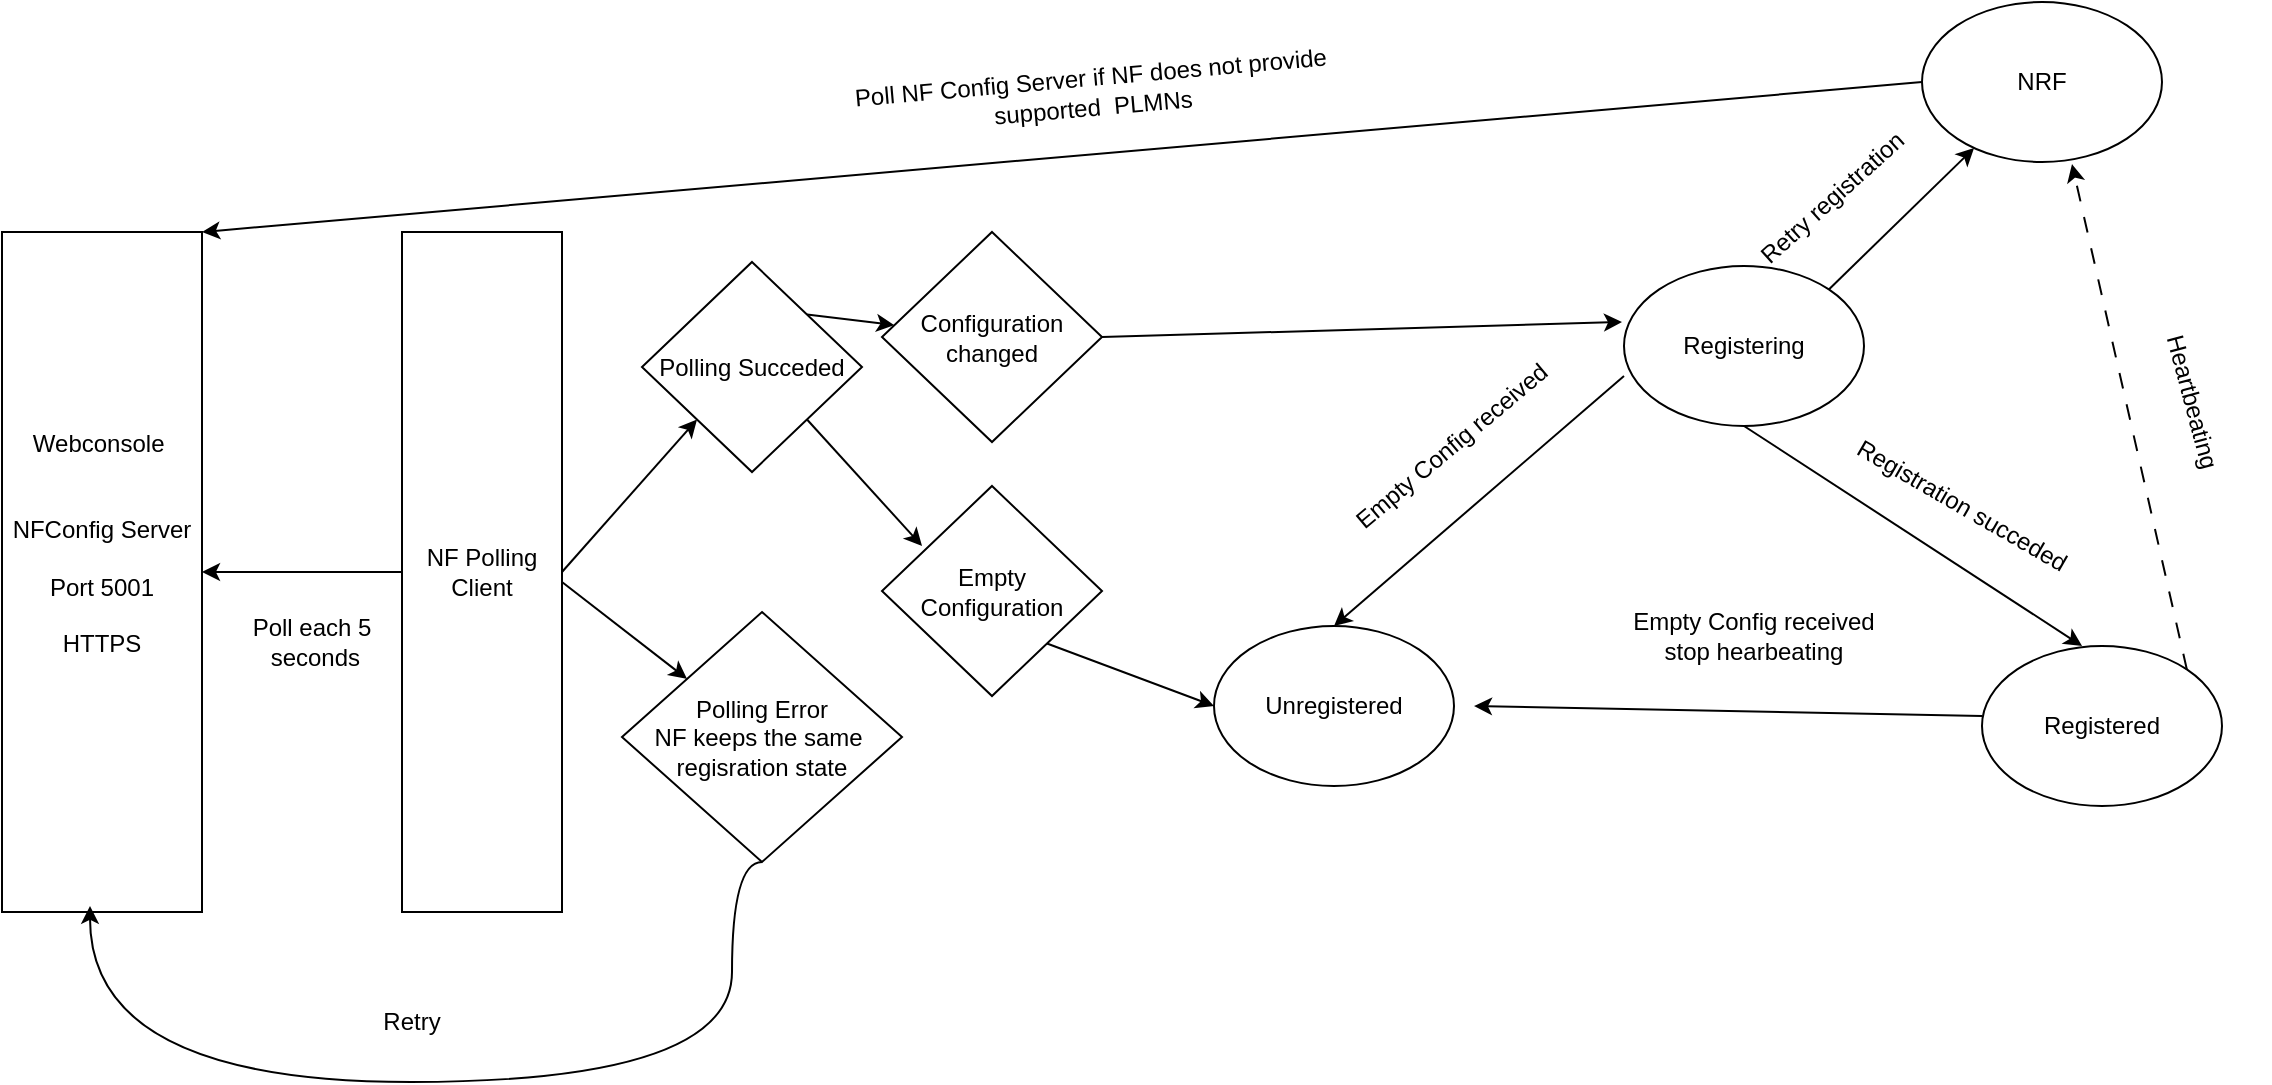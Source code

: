<mxfile version="28.0.7" pages="2">
  <diagram name="Page-1" id="r1Uy50JJPq3-bZPA-dbG">
    <mxGraphModel grid="1" page="1" gridSize="10" guides="1" tooltips="1" connect="1" arrows="1" fold="1" pageScale="1" pageWidth="1200" pageHeight="1920" math="0" shadow="0">
      <root>
        <mxCell id="0" />
        <mxCell id="1" parent="0" />
        <mxCell id="kKDSX_lHk4O5Mdoj9TMP-30" style="rounded=0;orthogonalLoop=1;jettySize=auto;html=1;exitX=1;exitY=0;exitDx=0;exitDy=0;" edge="1" parent="1" source="e3q2zp0lxhxE8VG6eWqg-1" target="e3q2zp0lxhxE8VG6eWqg-4">
          <mxGeometry relative="1" as="geometry" />
        </mxCell>
        <mxCell id="e3q2zp0lxhxE8VG6eWqg-1" value="Registering" style="ellipse;whiteSpace=wrap;html=1;fillColor=light-dark(#FFFFFF,#999900);" vertex="1" parent="1">
          <mxGeometry x="831" y="142" width="120" height="80" as="geometry" />
        </mxCell>
        <mxCell id="e3q2zp0lxhxE8VG6eWqg-2" value="Registered" style="ellipse;whiteSpace=wrap;html=1;fillColor=light-dark(#FFFFFF,#1A3300);" vertex="1" parent="1">
          <mxGeometry x="1010" y="332" width="120" height="80" as="geometry" />
        </mxCell>
        <mxCell id="e3q2zp0lxhxE8VG6eWqg-3" value="Unregistered" style="ellipse;whiteSpace=wrap;html=1;fillColor=light-dark(#FFFFFF,#CC0000);" vertex="1" parent="1">
          <mxGeometry x="626" y="322" width="120" height="80" as="geometry" />
        </mxCell>
        <mxCell id="djzzf3m3BpnT8BFa3xrz-1" style="edgeStyle=none;rounded=0;orthogonalLoop=1;jettySize=auto;html=1;exitX=0;exitY=0.5;exitDx=0;exitDy=0;entryX=1;entryY=0;entryDx=0;entryDy=0;" edge="1" parent="1" source="e3q2zp0lxhxE8VG6eWqg-4" target="kKDSX_lHk4O5Mdoj9TMP-1">
          <mxGeometry relative="1" as="geometry">
            <Array as="points" />
          </mxGeometry>
        </mxCell>
        <mxCell id="e3q2zp0lxhxE8VG6eWqg-4" value="NRF" style="ellipse;whiteSpace=wrap;html=1;fillColor=light-dark(#FFFFFF,#000033);" vertex="1" parent="1">
          <mxGeometry x="980" y="10" width="120" height="80" as="geometry" />
        </mxCell>
        <mxCell id="e3q2zp0lxhxE8VG6eWqg-15" value="" style="endArrow=classic;html=1;rounded=0;exitX=0;exitY=0.688;exitDx=0;exitDy=0;exitPerimeter=0;entryX=0.5;entryY=0;entryDx=0;entryDy=0;" edge="1" parent="1" source="e3q2zp0lxhxE8VG6eWqg-1" target="e3q2zp0lxhxE8VG6eWqg-3">
          <mxGeometry width="50" height="50" relative="1" as="geometry">
            <mxPoint x="826" y="192" as="sourcePoint" />
            <mxPoint x="616" y="322" as="targetPoint" />
          </mxGeometry>
        </mxCell>
        <mxCell id="e3q2zp0lxhxE8VG6eWqg-16" value="Empty Config received" style="text;strokeColor=none;align=center;fillColor=none;html=1;verticalAlign=middle;whiteSpace=wrap;rounded=0;rotation=-40;" vertex="1" parent="1">
          <mxGeometry x="670" y="212" width="150" height="40" as="geometry" />
        </mxCell>
        <mxCell id="e3q2zp0lxhxE8VG6eWqg-17" value="" style="endArrow=classic;html=1;rounded=0;entryX=0.417;entryY=0;entryDx=0;entryDy=0;entryPerimeter=0;exitX=0.5;exitY=1;exitDx=0;exitDy=0;" edge="1" parent="1" source="e3q2zp0lxhxE8VG6eWqg-1" target="e3q2zp0lxhxE8VG6eWqg-2">
          <mxGeometry width="50" height="50" relative="1" as="geometry">
            <mxPoint x="900" y="227" as="sourcePoint" />
            <mxPoint x="776" y="367" as="targetPoint" />
            <Array as="points" />
          </mxGeometry>
        </mxCell>
        <mxCell id="e3q2zp0lxhxE8VG6eWqg-18" value="Registration succeded" style="text;strokeColor=none;align=center;fillColor=none;html=1;verticalAlign=middle;whiteSpace=wrap;rounded=0;rotation=30;" vertex="1" parent="1">
          <mxGeometry x="920" y="227" width="160" height="70" as="geometry" />
        </mxCell>
        <mxCell id="e3q2zp0lxhxE8VG6eWqg-25" value="" style="endArrow=classic;html=1;rounded=0;" edge="1" parent="1">
          <mxGeometry width="50" height="50" relative="1" as="geometry">
            <mxPoint x="1010" y="367" as="sourcePoint" />
            <mxPoint x="756" y="362" as="targetPoint" />
          </mxGeometry>
        </mxCell>
        <mxCell id="e3q2zp0lxhxE8VG6eWqg-26" value="Empty Config received&lt;br&gt;stop hearbeating" style="text;strokeColor=none;align=center;fillColor=none;html=1;verticalAlign=middle;whiteSpace=wrap;rounded=0;rotation=0;" vertex="1" parent="1">
          <mxGeometry x="821.129" y="307.0" width="150" height="40" as="geometry" />
        </mxCell>
        <mxCell id="kKDSX_lHk4O5Mdoj9TMP-1" value="&lt;div&gt;Webconsole&amp;nbsp;&lt;/div&gt;&lt;div&gt;&lt;br&gt;&lt;/div&gt;&lt;div&gt;&lt;br&gt;&lt;/div&gt;&lt;div&gt;NFConfig Server&lt;/div&gt;&lt;div&gt;&lt;br&gt;&lt;/div&gt;&lt;div&gt;Port 5001&lt;/div&gt;&lt;div&gt;&lt;br&gt;&lt;/div&gt;&lt;div&gt;HTTPS&lt;/div&gt;&lt;div&gt;&lt;br&gt;&lt;/div&gt;&lt;div&gt;&lt;br&gt;&lt;/div&gt;" style="whiteSpace=wrap;html=1;fillColor=light-dark(#FFFFFF,#994C00);" vertex="1" parent="1">
          <mxGeometry x="20" y="125" width="100" height="340" as="geometry" />
        </mxCell>
        <mxCell id="kKDSX_lHk4O5Mdoj9TMP-3" style="edgeStyle=orthogonalEdgeStyle;rounded=0;orthogonalLoop=1;jettySize=auto;html=1;exitX=0;exitY=0.5;exitDx=0;exitDy=0;entryX=1;entryY=0.5;entryDx=0;entryDy=0;" edge="1" parent="1" source="kKDSX_lHk4O5Mdoj9TMP-2" target="kKDSX_lHk4O5Mdoj9TMP-1">
          <mxGeometry relative="1" as="geometry" />
        </mxCell>
        <mxCell id="kKDSX_lHk4O5Mdoj9TMP-11" style="rounded=0;orthogonalLoop=1;jettySize=auto;html=1;exitX=1;exitY=0.5;exitDx=0;exitDy=0;entryX=0;entryY=1;entryDx=0;entryDy=0;" edge="1" parent="1" source="kKDSX_lHk4O5Mdoj9TMP-2" target="kKDSX_lHk4O5Mdoj9TMP-10">
          <mxGeometry relative="1" as="geometry" />
        </mxCell>
        <mxCell id="kKDSX_lHk4O5Mdoj9TMP-2" value="&lt;div&gt;NF Polling&lt;/div&gt;&lt;div&gt;Client&lt;/div&gt;" style="whiteSpace=wrap;html=1;fillColor=light-dark(#FFFFFF,#007FFF);" vertex="1" parent="1">
          <mxGeometry x="220" y="125" width="80" height="340" as="geometry" />
        </mxCell>
        <mxCell id="kKDSX_lHk4O5Mdoj9TMP-4" value="&lt;div&gt;Poll each 5&lt;/div&gt;&lt;div&gt;&amp;nbsp;seconds&lt;/div&gt;" style="text;strokeColor=none;align=center;fillColor=none;html=1;verticalAlign=middle;whiteSpace=wrap;rounded=0;rotation=0;" vertex="1" parent="1">
          <mxGeometry x="100" y="310" width="150" height="40" as="geometry" />
        </mxCell>
        <mxCell id="kKDSX_lHk4O5Mdoj9TMP-27" style="rounded=0;orthogonalLoop=1;jettySize=auto;html=1;exitX=1;exitY=0.5;exitDx=0;exitDy=0;" edge="1" parent="1" source="kKDSX_lHk4O5Mdoj9TMP-5">
          <mxGeometry relative="1" as="geometry">
            <mxPoint x="830" y="170" as="targetPoint" />
          </mxGeometry>
        </mxCell>
        <mxCell id="kKDSX_lHk4O5Mdoj9TMP-5" value="Configuration changed" style="rhombus;whiteSpace=wrap;html=1;fillColor=light-dark(#FFFFFF,#666600);" vertex="1" parent="1">
          <mxGeometry x="460" y="125" width="110" height="105" as="geometry" />
        </mxCell>
        <mxCell id="kKDSX_lHk4O5Mdoj9TMP-6" value="Empty Configuration" style="rhombus;whiteSpace=wrap;html=1;fillColor=light-dark(#FFFFFF,#FFB570);" vertex="1" parent="1">
          <mxGeometry x="460" y="252" width="110" height="105" as="geometry" />
        </mxCell>
        <mxCell id="kKDSX_lHk4O5Mdoj9TMP-7" value="Polling Error&lt;br&gt;NF keeps the same&amp;nbsp; regisration state" style="rhombus;whiteSpace=wrap;html=1;fillColor=light-dark(#FFFFFF,#CC0000);" vertex="1" parent="1">
          <mxGeometry x="330" y="315" width="140" height="125" as="geometry" />
        </mxCell>
        <mxCell id="kKDSX_lHk4O5Mdoj9TMP-21" style="rounded=0;orthogonalLoop=1;jettySize=auto;html=1;exitX=1;exitY=0;exitDx=0;exitDy=0;" edge="1" parent="1" source="kKDSX_lHk4O5Mdoj9TMP-10" target="kKDSX_lHk4O5Mdoj9TMP-5">
          <mxGeometry relative="1" as="geometry" />
        </mxCell>
        <mxCell id="kKDSX_lHk4O5Mdoj9TMP-10" value="Polling Succeded" style="rhombus;whiteSpace=wrap;html=1;fillColor=light-dark(#FFFFFF,#6666FF);" vertex="1" parent="1">
          <mxGeometry x="340" y="140" width="110" height="105" as="geometry" />
        </mxCell>
        <mxCell id="kKDSX_lHk4O5Mdoj9TMP-12" style="rounded=0;orthogonalLoop=1;jettySize=auto;html=1;" edge="1" parent="1" target="kKDSX_lHk4O5Mdoj9TMP-7">
          <mxGeometry relative="1" as="geometry">
            <mxPoint x="300" y="300" as="sourcePoint" />
            <mxPoint x="378" y="270" as="targetPoint" />
          </mxGeometry>
        </mxCell>
        <mxCell id="kKDSX_lHk4O5Mdoj9TMP-19" style="edgeStyle=orthogonalEdgeStyle;rounded=0;orthogonalLoop=1;jettySize=auto;html=1;exitX=0.5;exitY=1;exitDx=0;exitDy=0;curved=1;entryX=0.44;entryY=0.991;entryDx=0;entryDy=0;entryPerimeter=0;" edge="1" parent="1" source="kKDSX_lHk4O5Mdoj9TMP-7" target="kKDSX_lHk4O5Mdoj9TMP-1">
          <mxGeometry relative="1" as="geometry">
            <mxPoint x="170" y="580" as="targetPoint" />
            <mxPoint x="180" y="620" as="sourcePoint" />
            <Array as="points">
              <mxPoint x="385" y="550" />
              <mxPoint x="64" y="550" />
            </Array>
          </mxGeometry>
        </mxCell>
        <mxCell id="kKDSX_lHk4O5Mdoj9TMP-20" value="Retry" style="text;strokeColor=none;align=center;fillColor=none;html=1;verticalAlign=middle;whiteSpace=wrap;rounded=0;rotation=0;" vertex="1" parent="1">
          <mxGeometry x="150" y="500" width="150" height="40" as="geometry" />
        </mxCell>
        <mxCell id="kKDSX_lHk4O5Mdoj9TMP-25" style="rounded=0;orthogonalLoop=1;jettySize=auto;html=1;exitX=1;exitY=1;exitDx=0;exitDy=0;entryX=0.182;entryY=0.286;entryDx=0;entryDy=0;entryPerimeter=0;" edge="1" parent="1" source="kKDSX_lHk4O5Mdoj9TMP-10" target="kKDSX_lHk4O5Mdoj9TMP-6">
          <mxGeometry relative="1" as="geometry" />
        </mxCell>
        <mxCell id="kKDSX_lHk4O5Mdoj9TMP-26" style="rounded=0;orthogonalLoop=1;jettySize=auto;html=1;exitX=1;exitY=1;exitDx=0;exitDy=0;entryX=0;entryY=0.5;entryDx=0;entryDy=0;" edge="1" parent="1" source="kKDSX_lHk4O5Mdoj9TMP-6" target="e3q2zp0lxhxE8VG6eWqg-3">
          <mxGeometry relative="1" as="geometry" />
        </mxCell>
        <mxCell id="kKDSX_lHk4O5Mdoj9TMP-31" style="edgeStyle=none;rounded=0;orthogonalLoop=1;jettySize=auto;html=1;exitX=1;exitY=0;exitDx=0;exitDy=0;entryX=0.625;entryY=1.013;entryDx=0;entryDy=0;entryPerimeter=0;dashed=1;dashPattern=8 8;" edge="1" parent="1" source="e3q2zp0lxhxE8VG6eWqg-2" target="e3q2zp0lxhxE8VG6eWqg-4">
          <mxGeometry relative="1" as="geometry" />
        </mxCell>
        <mxCell id="kKDSX_lHk4O5Mdoj9TMP-32" value="Retry registration" style="text;strokeColor=none;align=center;fillColor=none;html=1;verticalAlign=middle;whiteSpace=wrap;rounded=0;rotation=-42;" vertex="1" parent="1">
          <mxGeometry x="860" y="90" width="150" height="35" as="geometry" />
        </mxCell>
        <mxCell id="djzzf3m3BpnT8BFa3xrz-2" value="Poll NF Config Server if NF does not provide supported&amp;nbsp; PLMNs" style="text;strokeColor=none;align=center;fillColor=none;html=1;verticalAlign=middle;whiteSpace=wrap;rounded=0;rotation=-5;" vertex="1" parent="1">
          <mxGeometry x="429.77" y="34.77" width="270.02" height="40" as="geometry" />
        </mxCell>
        <mxCell id="djzzf3m3BpnT8BFa3xrz-5" value="Heartbeating" style="text;strokeColor=none;align=center;fillColor=none;html=1;verticalAlign=middle;whiteSpace=wrap;rounded=0;rotation=75;" vertex="1" parent="1">
          <mxGeometry x="1040" y="190" width="150" height="40" as="geometry" />
        </mxCell>
      </root>
    </mxGraphModel>
  </diagram>
  <diagram id="vsrDisjA-E4S4gOMcf5F" name="Page-2">
    <mxGraphModel dx="1590" dy="779" grid="1" gridSize="10" guides="1" tooltips="1" connect="1" arrows="1" fold="1" page="1" pageScale="1" pageWidth="1200" pageHeight="1920" math="0" shadow="0">
      <root>
        <mxCell id="0" />
        <mxCell id="1" parent="0" />
      </root>
    </mxGraphModel>
  </diagram>
</mxfile>
